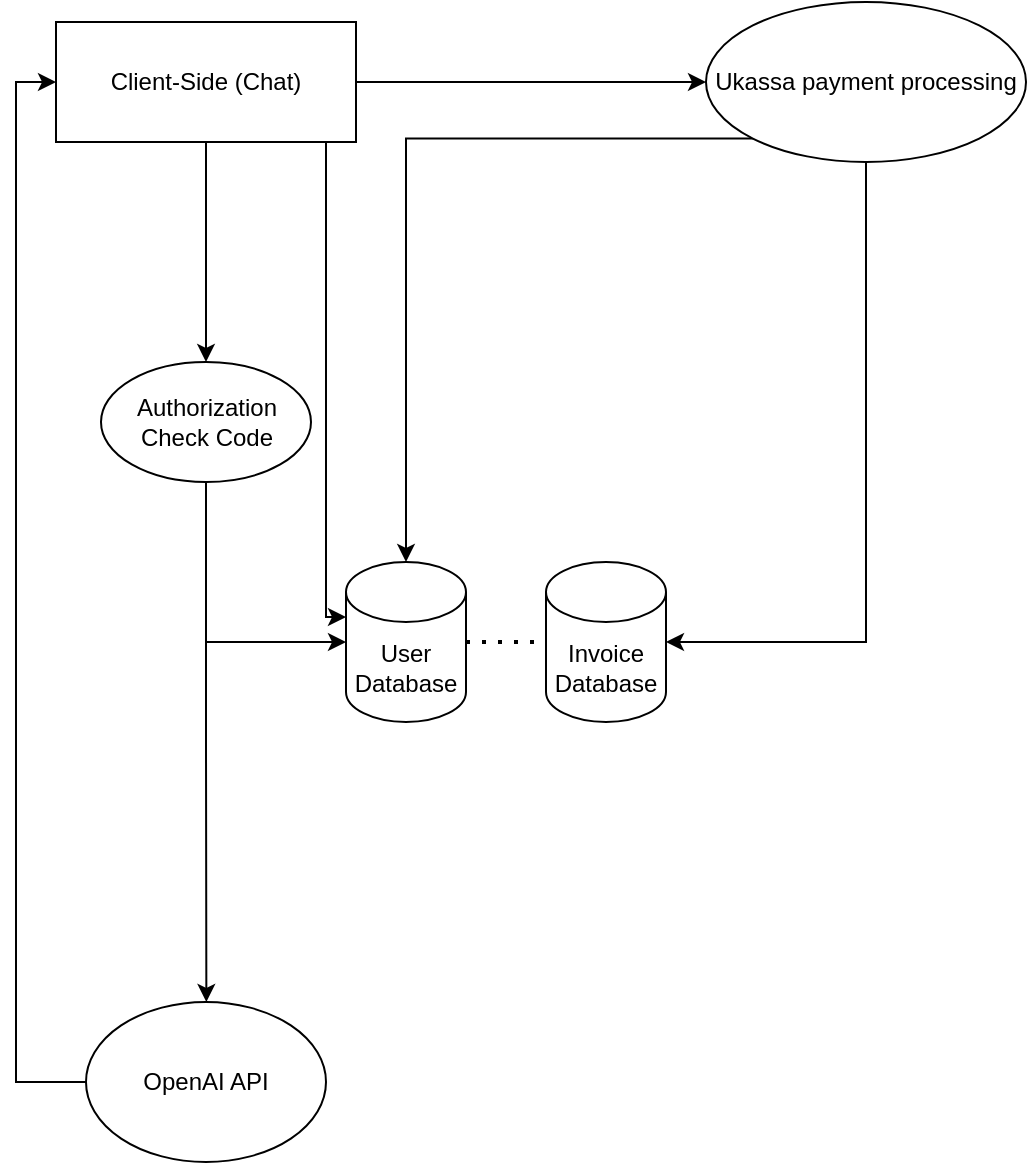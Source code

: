 <mxfile version="21.0.2" type="github">
  <diagram name="Page-1" id="M6wSjgtkwalULBn_OeCC">
    <mxGraphModel dx="1728" dy="948" grid="1" gridSize="10" guides="1" tooltips="1" connect="1" arrows="1" fold="1" page="1" pageScale="1" pageWidth="850" pageHeight="1100" math="0" shadow="0">
      <root>
        <mxCell id="0" />
        <mxCell id="1" parent="0" />
        <mxCell id="wht58hyC4nLkEoGdwxGO-3" value="" style="edgeStyle=orthogonalEdgeStyle;rounded=0;orthogonalLoop=1;jettySize=auto;html=1;" edge="1" parent="1" source="wht58hyC4nLkEoGdwxGO-1" target="wht58hyC4nLkEoGdwxGO-4">
          <mxGeometry relative="1" as="geometry">
            <mxPoint x="343" y="550" as="targetPoint" />
            <Array as="points">
              <mxPoint x="240" y="500" />
              <mxPoint x="240" y="500" />
            </Array>
          </mxGeometry>
        </mxCell>
        <mxCell id="wht58hyC4nLkEoGdwxGO-18" style="edgeStyle=orthogonalEdgeStyle;rounded=0;orthogonalLoop=1;jettySize=auto;html=1;entryX=0;entryY=0.5;entryDx=0;entryDy=0;" edge="1" parent="1" source="wht58hyC4nLkEoGdwxGO-1" target="wht58hyC4nLkEoGdwxGO-17">
          <mxGeometry relative="1" as="geometry" />
        </mxCell>
        <mxCell id="wht58hyC4nLkEoGdwxGO-40" style="edgeStyle=orthogonalEdgeStyle;rounded=0;orthogonalLoop=1;jettySize=auto;html=1;exitX=0.75;exitY=1;exitDx=0;exitDy=0;entryX=0;entryY=0;entryDx=0;entryDy=27.5;entryPerimeter=0;" edge="1" parent="1" source="wht58hyC4nLkEoGdwxGO-1" target="wht58hyC4nLkEoGdwxGO-19">
          <mxGeometry relative="1" as="geometry">
            <Array as="points">
              <mxPoint x="300" y="450" />
              <mxPoint x="300" y="688" />
            </Array>
          </mxGeometry>
        </mxCell>
        <mxCell id="wht58hyC4nLkEoGdwxGO-1" value="Client-Side (Chat)" style="rounded=0;whiteSpace=wrap;html=1;" vertex="1" parent="1">
          <mxGeometry x="165" y="390" width="150" height="60" as="geometry" />
        </mxCell>
        <mxCell id="wht58hyC4nLkEoGdwxGO-21" style="edgeStyle=orthogonalEdgeStyle;rounded=0;orthogonalLoop=1;jettySize=auto;html=1;entryX=0;entryY=0.5;entryDx=0;entryDy=0;entryPerimeter=0;" edge="1" parent="1" source="wht58hyC4nLkEoGdwxGO-4" target="wht58hyC4nLkEoGdwxGO-19">
          <mxGeometry relative="1" as="geometry">
            <Array as="points">
              <mxPoint x="240" y="700" />
            </Array>
          </mxGeometry>
        </mxCell>
        <mxCell id="wht58hyC4nLkEoGdwxGO-34" style="edgeStyle=orthogonalEdgeStyle;rounded=0;orthogonalLoop=1;jettySize=auto;html=1;exitX=0.5;exitY=1;exitDx=0;exitDy=0;entryX=0.564;entryY=0;entryDx=0;entryDy=0;entryPerimeter=0;" edge="1" parent="1" source="wht58hyC4nLkEoGdwxGO-4">
          <mxGeometry relative="1" as="geometry">
            <mxPoint x="240.18" y="880" as="targetPoint" />
          </mxGeometry>
        </mxCell>
        <mxCell id="wht58hyC4nLkEoGdwxGO-4" value="Authorization Check Code" style="ellipse;whiteSpace=wrap;html=1;" vertex="1" parent="1">
          <mxGeometry x="187.5" y="560" width="105" height="60" as="geometry" />
        </mxCell>
        <mxCell id="wht58hyC4nLkEoGdwxGO-6" value="Invoice Database" style="shape=cylinder3;whiteSpace=wrap;html=1;boundedLbl=1;backgroundOutline=1;size=15;" vertex="1" parent="1">
          <mxGeometry x="410" y="660" width="60" height="80" as="geometry" />
        </mxCell>
        <mxCell id="wht58hyC4nLkEoGdwxGO-13" style="edgeStyle=orthogonalEdgeStyle;rounded=0;orthogonalLoop=1;jettySize=auto;html=1;entryX=1;entryY=0.5;entryDx=0;entryDy=0;entryPerimeter=0;" edge="1" parent="1" target="wht58hyC4nLkEoGdwxGO-6">
          <mxGeometry relative="1" as="geometry">
            <mxPoint x="575" y="450" as="sourcePoint" />
            <Array as="points">
              <mxPoint x="570" y="450" />
              <mxPoint x="570" y="700" />
            </Array>
          </mxGeometry>
        </mxCell>
        <mxCell id="wht58hyC4nLkEoGdwxGO-36" style="edgeStyle=orthogonalEdgeStyle;rounded=0;orthogonalLoop=1;jettySize=auto;html=1;exitX=0;exitY=1;exitDx=0;exitDy=0;entryX=0.5;entryY=0;entryDx=0;entryDy=0;entryPerimeter=0;" edge="1" parent="1" source="wht58hyC4nLkEoGdwxGO-17" target="wht58hyC4nLkEoGdwxGO-19">
          <mxGeometry relative="1" as="geometry" />
        </mxCell>
        <mxCell id="wht58hyC4nLkEoGdwxGO-17" value="Ukassa payment processing" style="ellipse;whiteSpace=wrap;html=1;" vertex="1" parent="1">
          <mxGeometry x="490" y="380" width="160" height="80" as="geometry" />
        </mxCell>
        <mxCell id="wht58hyC4nLkEoGdwxGO-19" value="User Database" style="shape=cylinder3;whiteSpace=wrap;html=1;boundedLbl=1;backgroundOutline=1;size=15;" vertex="1" parent="1">
          <mxGeometry x="310" y="660" width="60" height="80" as="geometry" />
        </mxCell>
        <mxCell id="wht58hyC4nLkEoGdwxGO-26" value="" style="endArrow=none;dashed=1;html=1;dashPattern=1 3;strokeWidth=2;rounded=0;exitX=1;exitY=0.5;exitDx=0;exitDy=0;exitPerimeter=0;entryX=0;entryY=0.5;entryDx=0;entryDy=0;entryPerimeter=0;" edge="1" parent="1" source="wht58hyC4nLkEoGdwxGO-19" target="wht58hyC4nLkEoGdwxGO-6">
          <mxGeometry width="50" height="50" relative="1" as="geometry">
            <mxPoint x="350" y="740" as="sourcePoint" />
            <mxPoint x="400" y="700" as="targetPoint" />
          </mxGeometry>
        </mxCell>
        <mxCell id="wht58hyC4nLkEoGdwxGO-39" style="edgeStyle=orthogonalEdgeStyle;rounded=0;orthogonalLoop=1;jettySize=auto;html=1;exitX=0;exitY=0.5;exitDx=0;exitDy=0;entryX=0;entryY=0.5;entryDx=0;entryDy=0;" edge="1" parent="1" source="wht58hyC4nLkEoGdwxGO-35" target="wht58hyC4nLkEoGdwxGO-1">
          <mxGeometry relative="1" as="geometry" />
        </mxCell>
        <mxCell id="wht58hyC4nLkEoGdwxGO-35" value="OpenAI API" style="ellipse;whiteSpace=wrap;html=1;" vertex="1" parent="1">
          <mxGeometry x="180" y="880" width="120" height="80" as="geometry" />
        </mxCell>
      </root>
    </mxGraphModel>
  </diagram>
</mxfile>
